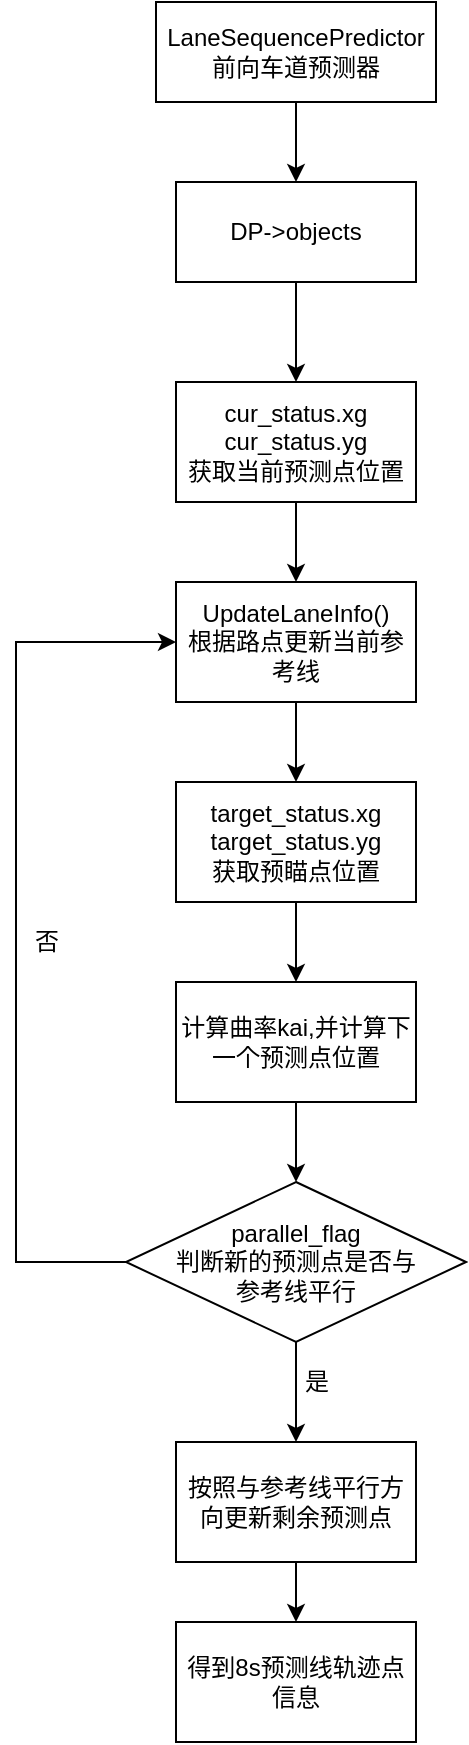 <mxfile version="16.5.4" type="github">
  <diagram id="IJIWojkRPahus5xYNfnj" name="Page-1">
    <mxGraphModel dx="1355" dy="799" grid="1" gridSize="10" guides="1" tooltips="1" connect="1" arrows="1" fold="1" page="1" pageScale="1" pageWidth="1654" pageHeight="2336" math="0" shadow="0">
      <root>
        <mxCell id="0" />
        <mxCell id="1" parent="0" />
        <mxCell id="lAFTrW0byjjk6NbHgaCr-5" value="" style="edgeStyle=orthogonalEdgeStyle;rounded=0;orthogonalLoop=1;jettySize=auto;html=1;" edge="1" parent="1" source="lAFTrW0byjjk6NbHgaCr-1" target="lAFTrW0byjjk6NbHgaCr-4">
          <mxGeometry relative="1" as="geometry" />
        </mxCell>
        <mxCell id="lAFTrW0byjjk6NbHgaCr-1" value="&lt;div&gt;LaneSequencePredictor&lt;/div&gt;&lt;div&gt;前向车道预测器&lt;br&gt;&lt;/div&gt;" style="rounded=0;whiteSpace=wrap;html=1;" vertex="1" parent="1">
          <mxGeometry x="370" y="370" width="140" height="50" as="geometry" />
        </mxCell>
        <mxCell id="lAFTrW0byjjk6NbHgaCr-28" value="" style="edgeStyle=orthogonalEdgeStyle;rounded=0;orthogonalLoop=1;jettySize=auto;html=1;" edge="1" parent="1" source="lAFTrW0byjjk6NbHgaCr-4">
          <mxGeometry relative="1" as="geometry">
            <mxPoint x="440" y="560" as="targetPoint" />
          </mxGeometry>
        </mxCell>
        <mxCell id="lAFTrW0byjjk6NbHgaCr-4" value="DP-&amp;gt;objects" style="whiteSpace=wrap;html=1;rounded=0;" vertex="1" parent="1">
          <mxGeometry x="380" y="460" width="120" height="50" as="geometry" />
        </mxCell>
        <mxCell id="lAFTrW0byjjk6NbHgaCr-21" style="edgeStyle=orthogonalEdgeStyle;rounded=0;orthogonalLoop=1;jettySize=auto;html=1;entryX=0;entryY=0.5;entryDx=0;entryDy=0;" edge="1" parent="1" source="lAFTrW0byjjk6NbHgaCr-6" target="lAFTrW0byjjk6NbHgaCr-14">
          <mxGeometry relative="1" as="geometry">
            <mxPoint x="240" y="780" as="targetPoint" />
            <Array as="points">
              <mxPoint x="300" y="1000" />
              <mxPoint x="300" y="690" />
            </Array>
          </mxGeometry>
        </mxCell>
        <mxCell id="lAFTrW0byjjk6NbHgaCr-24" value="" style="edgeStyle=orthogonalEdgeStyle;rounded=0;orthogonalLoop=1;jettySize=auto;html=1;" edge="1" parent="1" source="lAFTrW0byjjk6NbHgaCr-6" target="lAFTrW0byjjk6NbHgaCr-23">
          <mxGeometry relative="1" as="geometry" />
        </mxCell>
        <mxCell id="lAFTrW0byjjk6NbHgaCr-6" value="&lt;div&gt;parallel_flag&lt;/div&gt;&lt;div&gt;判断新的预测点是否与&lt;/div&gt;&lt;div&gt;参考线平行&lt;br&gt;&lt;/div&gt;" style="rhombus;whiteSpace=wrap;html=1;" vertex="1" parent="1">
          <mxGeometry x="355" y="960" width="170" height="80" as="geometry" />
        </mxCell>
        <mxCell id="lAFTrW0byjjk6NbHgaCr-15" value="" style="edgeStyle=orthogonalEdgeStyle;rounded=0;orthogonalLoop=1;jettySize=auto;html=1;" edge="1" parent="1" source="lAFTrW0byjjk6NbHgaCr-12" target="lAFTrW0byjjk6NbHgaCr-14">
          <mxGeometry relative="1" as="geometry" />
        </mxCell>
        <mxCell id="lAFTrW0byjjk6NbHgaCr-12" value="&lt;div&gt;cur_status.xg&lt;/div&gt;&lt;div&gt;cur_status.yg&lt;/div&gt;&lt;div&gt;获取当前预测点位置&lt;br&gt;&lt;/div&gt;" style="whiteSpace=wrap;html=1;rounded=0;" vertex="1" parent="1">
          <mxGeometry x="380" y="560" width="120" height="60" as="geometry" />
        </mxCell>
        <mxCell id="lAFTrW0byjjk6NbHgaCr-17" value="" style="edgeStyle=orthogonalEdgeStyle;rounded=0;orthogonalLoop=1;jettySize=auto;html=1;" edge="1" parent="1" source="lAFTrW0byjjk6NbHgaCr-14" target="lAFTrW0byjjk6NbHgaCr-16">
          <mxGeometry relative="1" as="geometry" />
        </mxCell>
        <mxCell id="lAFTrW0byjjk6NbHgaCr-14" value="&lt;div&gt;UpdateLaneInfo()&lt;/div&gt;&lt;div&gt;根据路点更新当前参考线&lt;br&gt;&lt;/div&gt;" style="whiteSpace=wrap;html=1;rounded=0;" vertex="1" parent="1">
          <mxGeometry x="380" y="660" width="120" height="60" as="geometry" />
        </mxCell>
        <mxCell id="lAFTrW0byjjk6NbHgaCr-19" value="" style="edgeStyle=orthogonalEdgeStyle;rounded=0;orthogonalLoop=1;jettySize=auto;html=1;" edge="1" parent="1" source="lAFTrW0byjjk6NbHgaCr-16" target="lAFTrW0byjjk6NbHgaCr-18">
          <mxGeometry relative="1" as="geometry" />
        </mxCell>
        <mxCell id="lAFTrW0byjjk6NbHgaCr-16" value="&lt;div&gt;target_status.xg&lt;/div&gt;&lt;div&gt;target_status.yg&lt;br&gt;&lt;/div&gt;&lt;div&gt;获取预瞄点位置&lt;/div&gt;" style="whiteSpace=wrap;html=1;rounded=0;" vertex="1" parent="1">
          <mxGeometry x="380" y="760" width="120" height="60" as="geometry" />
        </mxCell>
        <mxCell id="lAFTrW0byjjk6NbHgaCr-20" value="" style="edgeStyle=orthogonalEdgeStyle;rounded=0;orthogonalLoop=1;jettySize=auto;html=1;" edge="1" parent="1" source="lAFTrW0byjjk6NbHgaCr-18" target="lAFTrW0byjjk6NbHgaCr-6">
          <mxGeometry relative="1" as="geometry" />
        </mxCell>
        <mxCell id="lAFTrW0byjjk6NbHgaCr-18" value="计算曲率kai,并计算下一个预测点位置" style="whiteSpace=wrap;html=1;rounded=0;" vertex="1" parent="1">
          <mxGeometry x="380" y="860" width="120" height="60" as="geometry" />
        </mxCell>
        <mxCell id="lAFTrW0byjjk6NbHgaCr-22" value="否" style="text;html=1;align=center;verticalAlign=middle;resizable=0;points=[];autosize=1;strokeColor=none;fillColor=none;" vertex="1" parent="1">
          <mxGeometry x="300" y="830" width="30" height="20" as="geometry" />
        </mxCell>
        <mxCell id="lAFTrW0byjjk6NbHgaCr-27" value="" style="edgeStyle=orthogonalEdgeStyle;rounded=0;orthogonalLoop=1;jettySize=auto;html=1;" edge="1" parent="1" source="lAFTrW0byjjk6NbHgaCr-23" target="lAFTrW0byjjk6NbHgaCr-26">
          <mxGeometry relative="1" as="geometry" />
        </mxCell>
        <mxCell id="lAFTrW0byjjk6NbHgaCr-23" value="按照与参考线平行方向更新剩余预测点" style="whiteSpace=wrap;html=1;" vertex="1" parent="1">
          <mxGeometry x="380" y="1090" width="120" height="60" as="geometry" />
        </mxCell>
        <mxCell id="lAFTrW0byjjk6NbHgaCr-25" value="是" style="text;html=1;align=center;verticalAlign=middle;resizable=0;points=[];autosize=1;strokeColor=none;fillColor=none;" vertex="1" parent="1">
          <mxGeometry x="435" y="1050" width="30" height="20" as="geometry" />
        </mxCell>
        <mxCell id="lAFTrW0byjjk6NbHgaCr-26" value="得到8s预测线轨迹点信息" style="whiteSpace=wrap;html=1;" vertex="1" parent="1">
          <mxGeometry x="380" y="1180" width="120" height="60" as="geometry" />
        </mxCell>
      </root>
    </mxGraphModel>
  </diagram>
</mxfile>
